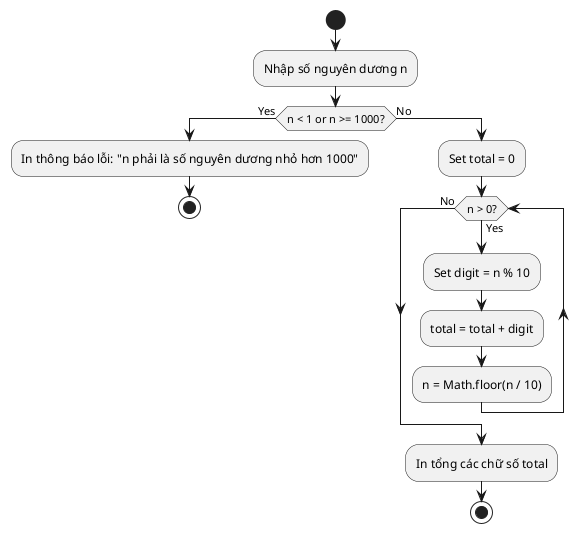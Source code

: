 @startuml 1c
start
:Nhập số nguyên dương n;
if (n < 1 or n >= 1000?) then (Yes)
:In thông báo lỗi: "n phải là số nguyên dương nhỏ hơn 1000";
stop
else (No)
:Set total = 0;
while (n > 0?) is (Yes)
:Set digit = n % 10;
:total = total + digit;
:n = Math.floor(n / 10);
endwhile (No)
:In tổng các chữ số total;
stop
@enduml
